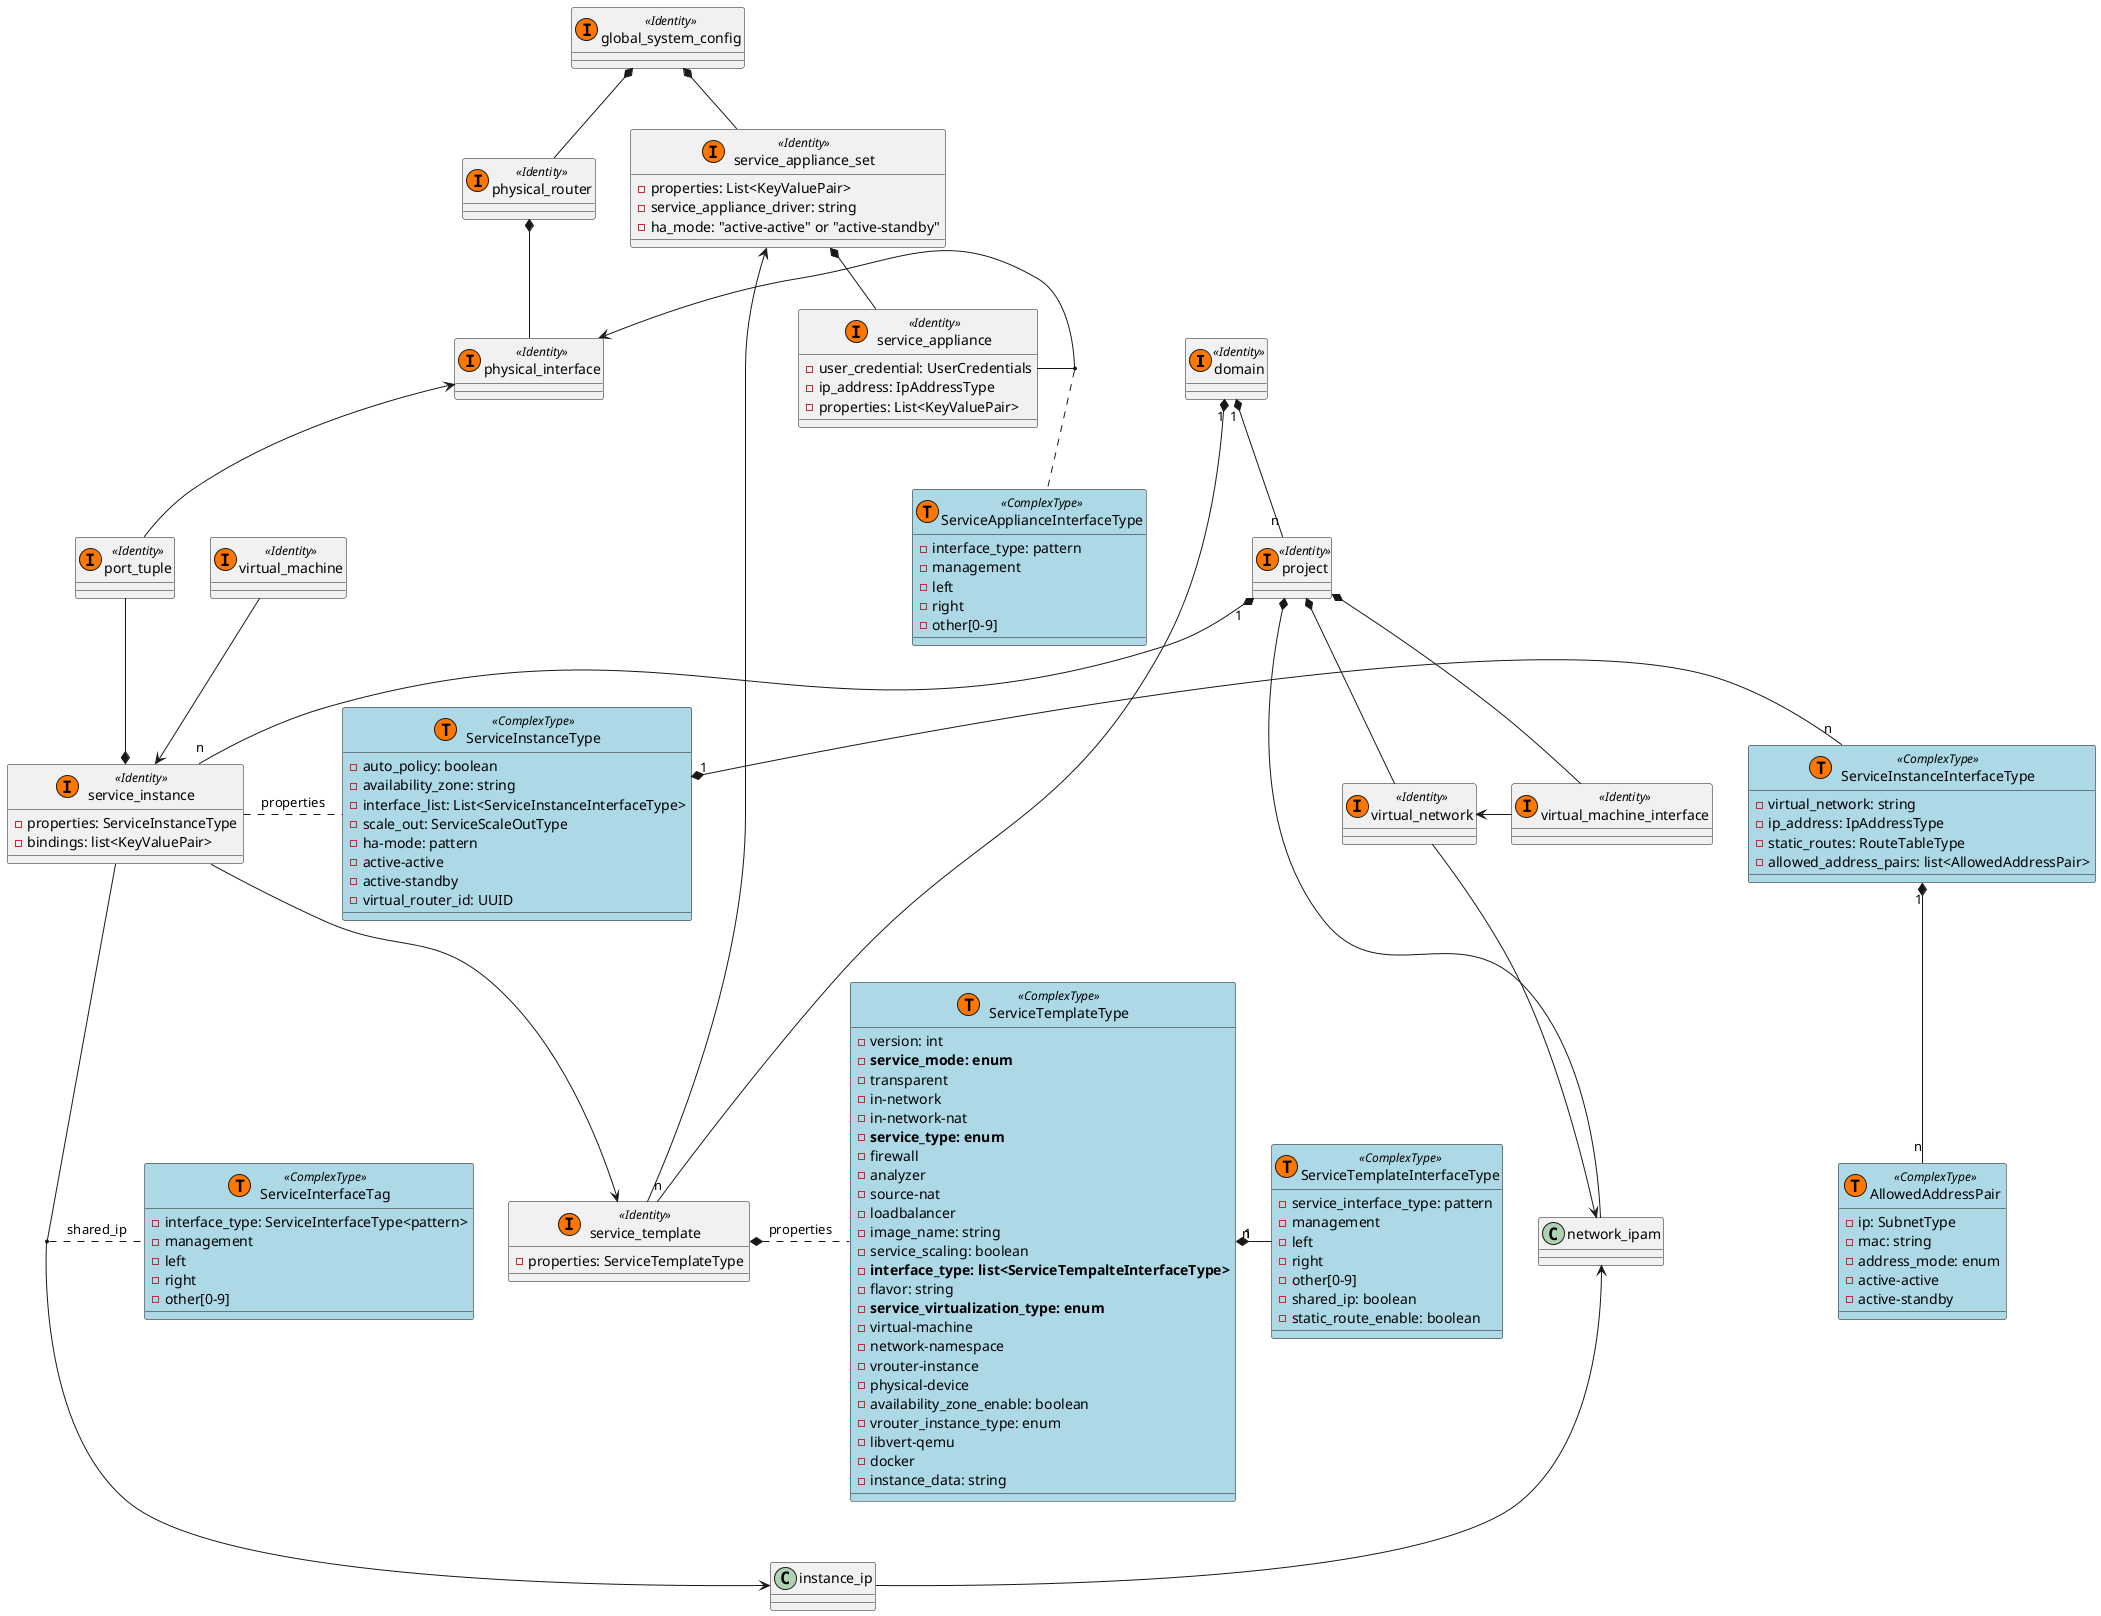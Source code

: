 @startuml


class domain << (I, #FF7700) Identity>> {
}

class project << (I, #FF7700) Identity>> {
}

class global_system_config << (I, #FF7700) Identity>> {
}

class service_template << (I, #FF7700) Identity>> {
  - properties: ServiceTemplateType
}

class service_instance << (I, #FF7700) Identity>> {
  - properties: ServiceInstanceType
  - bindings: list<KeyValuePair>
}

class service_appliance_set << (I, #FF7700) Identity>> {
  - properties: List<KeyValuePair>
  - service_appliance_driver: string
  - ha_mode: "active-active" or "active-standby"
}

class service_appliance << (I, #FF7700) Identity>> {
  - user_credential: UserCredentials
  - ip_address: IpAddressType
  - properties: List<KeyValuePair>
}

class physical_router << (I, #FF7700) Identity>> {
}

class physical_interface << (I, #FF7700) Identity>> {
}

class virtual_machine << (I, #FF7700) Identity>> {
}

class port_tuple << (I, #FF7700) Identity>> {
}

class virtual_network << (I, #FF7700) Identity>> {
}

class virtual_machine_interface << (I, #FF7700) Identity>> {
}

class  ServiceTemplateType << (T, #FF7700) ComplexType >> #lightblue {
  - version: int
  - <b>service_mode: enum
        - transparent
        - in-network
        - in-network-nat
  - <b>service_type: enum
        - firewall
        - analyzer
        - source-nat
        - loadbalancer
  - image_name: string
  - service_scaling: boolean
  - <b>interface_type: list<ServiceTempalteInterfaceType>
  - flavor: string
  - <b>service_virtualization_type: enum
        - virtual-machine
        - network-namespace
        - vrouter-instance
        - physical-device
  - availability_zone_enable: boolean
  - vrouter_instance_type: enum
        - libvert-qemu
        - docker
  - instance_data: string
}

class  ServiceInstanceType << (T, #FF7700) ComplexType >> #lightblue {
  - auto_policy: boolean
  - availability_zone: string
  - interface_list: List<ServiceInstanceInterfaceType>
  - scale_out: ServiceScaleOutType
  - ha-mode: pattern
        - active-active
        - active-standby
  - virtual_router_id: UUID
}

class  ServiceTemplateInterfaceType << (T, #FF7700) ComplexType >> #lightblue {
  - service_interface_type: pattern
        - management
        - left
        - right
        - other[0-9]
  - shared_ip: boolean
  - static_route_enable: boolean
}

class  ServiceApplianceInterfaceType << (T, #FF7700) ComplexType >> #lightblue {
  - interface_type: pattern
        - management
        - left
        - right
        - other[0-9]
}

class  ServiceInstanceInterfaceType << (T, #FF7700) ComplexType >> #lightblue {
  - virtual_network: string
  - ip_address: IpAddressType
  - static_routes: RouteTableType
  - allowed_address_pairs: list<AllowedAddressPair>
}

class AllowedAddressPair << (T, #FF7700) ComplexType >> #lightblue {
  - ip: SubnetType
  - mac: string
  - address_mode: enum
        - active-active
        - active-standby
}

class  ServiceInterfaceTag << (T, #FF7700) ComplexType >> #lightblue {
  - interface_type: ServiceInterfaceType<pattern>
        - management
        - left
        - right
        - other[0-9]
}

domain "1" *- "n" service_template
domain "1" *-- "n" project

service_template *. ServiceTemplateType: properties

ServiceTemplateType "1 " *- "n    " ServiceTemplateInterfaceType

project "1 " *-- "n  " service_instance
project *--- network_ipam
project *-- virtual_network
project *-- virtual_machine_interface

virtual_machine_interface -> virtual_network
virtual_network --> network_ipam

service_instance --> service_template

global_system_config *-- service_appliance_set
global_system_config *-- physical_router

physical_router *-- physical_interface

service_appliance_set *-- service_appliance
service_appliance_set <---- service_template

service_appliance -> physical_interface
(service_appliance, physical_interface) .. ServiceApplianceInterfaceType
virtual_machine --> service_instance
service_instance --> instance_ip
(service_instance, instance_ip) .. ServiceInterfaceTag: shared_ip

port_tuple --* service_instance
physical_interface <-- port_tuple

network_ipam <-- instance_ip
service_instance . ServiceInstanceType: properties
ServiceInstanceType "1" *- "n" ServiceInstanceInterfaceType
ServiceInstanceInterfaceType "1" *-- "n" AllowedAddressPair
@enduml